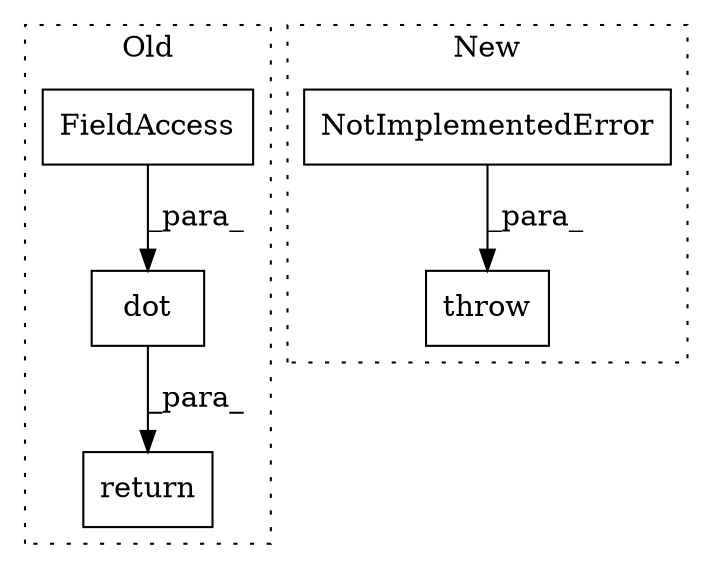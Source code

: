 digraph G {
subgraph cluster0 {
1 [label="dot" a="32" s="3745,3755" l="4,1" shape="box"];
4 [label="FieldAccess" a="22" s="3749" l="6" shape="box"];
5 [label="return" a="41" s="3729" l="7" shape="box"];
label = "Old";
style="dotted";
}
subgraph cluster1 {
2 [label="NotImplementedError" a="32" s="2055,2092" l="20,1" shape="box"];
3 [label="throw" a="53" s="2049" l="6" shape="box"];
label = "New";
style="dotted";
}
1 -> 5 [label="_para_"];
2 -> 3 [label="_para_"];
4 -> 1 [label="_para_"];
}
